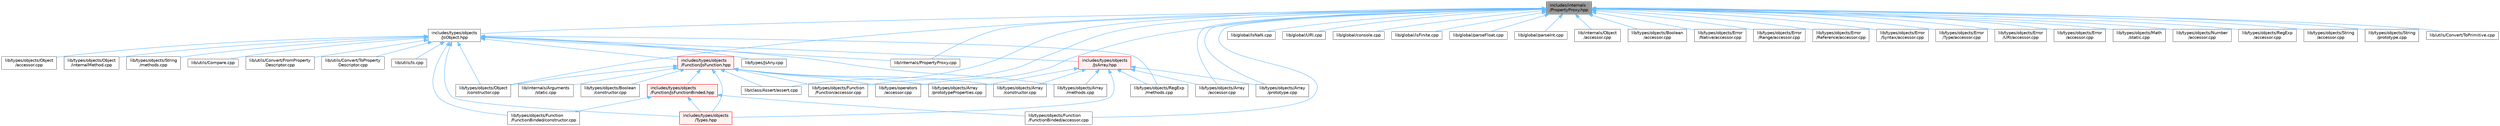 digraph "includes/internals/PropertyProxy.hpp"
{
 // LATEX_PDF_SIZE
  bgcolor="transparent";
  edge [fontname=Helvetica,fontsize=10,labelfontname=Helvetica,labelfontsize=10];
  node [fontname=Helvetica,fontsize=10,shape=box,height=0.2,width=0.4];
  Node1 [id="Node000001",label="includes/internals\l/PropertyProxy.hpp",height=0.2,width=0.4,color="gray40", fillcolor="grey60", style="filled", fontcolor="black",tooltip=" "];
  Node1 -> Node2 [id="edge1_Node000001_Node000002",dir="back",color="steelblue1",style="solid",tooltip=" "];
  Node2 [id="Node000002",label="includes/types/objects\l/JsObject.hpp",height=0.2,width=0.4,color="grey40", fillcolor="white", style="filled",URL="$JsObject_8hpp.html",tooltip=" "];
  Node2 -> Node3 [id="edge2_Node000002_Node000003",dir="back",color="steelblue1",style="solid",tooltip=" "];
  Node3 [id="Node000003",label="includes/types/objects\l/Function/JsFunction.hpp",height=0.2,width=0.4,color="red", fillcolor="#FFF0F0", style="filled",URL="$JsFunction_8hpp.html",tooltip=" "];
  Node3 -> Node4 [id="edge3_Node000003_Node000004",dir="back",color="steelblue1",style="solid",tooltip=" "];
  Node4 [id="Node000004",label="includes/types/objects\l/Function/JsFunctionBinded.hpp",height=0.2,width=0.4,color="red", fillcolor="#FFF0F0", style="filled",URL="$JsFunctionBinded_8hpp.html",tooltip=" "];
  Node4 -> Node5 [id="edge4_Node000004_Node000005",dir="back",color="steelblue1",style="solid",tooltip=" "];
  Node5 [id="Node000005",label="includes/types/objects\l/Types.hpp",height=0.2,width=0.4,color="red", fillcolor="#FFF0F0", style="filled",URL="$objects_2Types_8hpp.html",tooltip=" "];
  Node4 -> Node8 [id="edge5_Node000004_Node000008",dir="back",color="steelblue1",style="solid",tooltip=" "];
  Node8 [id="Node000008",label="lib/types/objects/Function\l/FunctionBinded/accessor.cpp",height=0.2,width=0.4,color="grey40", fillcolor="white", style="filled",URL="$types_2objects_2Function_2FunctionBinded_2accessor_8cpp.html",tooltip=" "];
  Node4 -> Node9 [id="edge6_Node000004_Node000009",dir="back",color="steelblue1",style="solid",tooltip=" "];
  Node9 [id="Node000009",label="lib/types/objects/Function\l/FunctionBinded/constructor.cpp",height=0.2,width=0.4,color="grey40", fillcolor="white", style="filled",URL="$types_2objects_2Function_2FunctionBinded_2constructor_8cpp.html",tooltip=" "];
  Node3 -> Node5 [id="edge7_Node000003_Node000005",dir="back",color="steelblue1",style="solid",tooltip=" "];
  Node3 -> Node11 [id="edge8_Node000003_Node000011",dir="back",color="steelblue1",style="solid",tooltip=" "];
  Node11 [id="Node000011",label="lib/class/Assert/assert.cpp",height=0.2,width=0.4,color="grey40", fillcolor="white", style="filled",URL="$assert_8cpp.html",tooltip=" "];
  Node3 -> Node12 [id="edge9_Node000003_Node000012",dir="back",color="steelblue1",style="solid",tooltip=" "];
  Node12 [id="Node000012",label="lib/internals/Arguments\l/static.cpp",height=0.2,width=0.4,color="grey40", fillcolor="white", style="filled",URL="$internals_2Arguments_2static_8cpp.html",tooltip=" "];
  Node3 -> Node13 [id="edge10_Node000003_Node000013",dir="back",color="steelblue1",style="solid",tooltip=" "];
  Node13 [id="Node000013",label="lib/types/objects/Array\l/constructor.cpp",height=0.2,width=0.4,color="grey40", fillcolor="white", style="filled",URL="$types_2objects_2Array_2constructor_8cpp.html",tooltip=" "];
  Node3 -> Node14 [id="edge11_Node000003_Node000014",dir="back",color="steelblue1",style="solid",tooltip=" "];
  Node14 [id="Node000014",label="lib/types/objects/Array\l/prototypeProperties.cpp",height=0.2,width=0.4,color="grey40", fillcolor="white", style="filled",URL="$Array_2prototypeProperties_8cpp.html",tooltip=" "];
  Node3 -> Node15 [id="edge12_Node000003_Node000015",dir="back",color="steelblue1",style="solid",tooltip=" "];
  Node15 [id="Node000015",label="lib/types/objects/Boolean\l/constructor.cpp",height=0.2,width=0.4,color="grey40", fillcolor="white", style="filled",URL="$types_2objects_2Boolean_2constructor_8cpp.html",tooltip=" "];
  Node3 -> Node26 [id="edge13_Node000003_Node000026",dir="back",color="steelblue1",style="solid",tooltip=" "];
  Node26 [id="Node000026",label="lib/types/objects/Function\l/Function/accessor.cpp",height=0.2,width=0.4,color="grey40", fillcolor="white", style="filled",URL="$types_2objects_2Function_2Function_2accessor_8cpp.html",tooltip=" "];
  Node3 -> Node33 [id="edge14_Node000003_Node000033",dir="back",color="steelblue1",style="solid",tooltip=" "];
  Node33 [id="Node000033",label="lib/types/objects/Object\l/constructor.cpp",height=0.2,width=0.4,color="grey40", fillcolor="white", style="filled",URL="$types_2objects_2Object_2constructor_8cpp.html",tooltip=" "];
  Node3 -> Node41 [id="edge15_Node000003_Node000041",dir="back",color="steelblue1",style="solid",tooltip=" "];
  Node41 [id="Node000041",label="lib/types/operators\l/accessor.cpp",height=0.2,width=0.4,color="grey40", fillcolor="white", style="filled",URL="$types_2operators_2accessor_8cpp.html",tooltip=" "];
  Node2 -> Node42 [id="edge16_Node000002_Node000042",dir="back",color="steelblue1",style="solid",tooltip=" "];
  Node42 [id="Node000042",label="includes/types/objects\l/JsArray.hpp",height=0.2,width=0.4,color="red", fillcolor="#FFF0F0", style="filled",URL="$JsArray_8hpp.html",tooltip=" "];
  Node42 -> Node5 [id="edge17_Node000042_Node000005",dir="back",color="steelblue1",style="solid",tooltip=" "];
  Node42 -> Node43 [id="edge18_Node000042_Node000043",dir="back",color="steelblue1",style="solid",tooltip=" "];
  Node43 [id="Node000043",label="lib/types/objects/Array\l/accessor.cpp",height=0.2,width=0.4,color="grey40", fillcolor="white", style="filled",URL="$types_2objects_2Array_2accessor_8cpp.html",tooltip=" "];
  Node42 -> Node13 [id="edge19_Node000042_Node000013",dir="back",color="steelblue1",style="solid",tooltip=" "];
  Node42 -> Node45 [id="edge20_Node000042_Node000045",dir="back",color="steelblue1",style="solid",tooltip=" "];
  Node45 [id="Node000045",label="lib/types/objects/Array\l/methods.cpp",height=0.2,width=0.4,color="grey40", fillcolor="white", style="filled",URL="$Array_2methods_8cpp.html",tooltip=" "];
  Node42 -> Node46 [id="edge21_Node000042_Node000046",dir="back",color="steelblue1",style="solid",tooltip=" "];
  Node46 [id="Node000046",label="lib/types/objects/Array\l/prototype.cpp",height=0.2,width=0.4,color="grey40", fillcolor="white", style="filled",URL="$Array_2prototype_8cpp.html",tooltip=" "];
  Node42 -> Node14 [id="edge22_Node000042_Node000014",dir="back",color="steelblue1",style="solid",tooltip=" "];
  Node42 -> Node47 [id="edge23_Node000042_Node000047",dir="back",color="steelblue1",style="solid",tooltip=" "];
  Node47 [id="Node000047",label="lib/types/objects/RegExp\l/methods.cpp",height=0.2,width=0.4,color="grey40", fillcolor="white", style="filled",URL="$RegExp_2methods_8cpp.html",tooltip=" "];
  Node2 -> Node5 [id="edge24_Node000002_Node000005",dir="back",color="steelblue1",style="solid",tooltip=" "];
  Node2 -> Node48 [id="edge25_Node000002_Node000048",dir="back",color="steelblue1",style="solid",tooltip=" "];
  Node48 [id="Node000048",label="lib/internals/PropertyProxy.cpp",height=0.2,width=0.4,color="grey40", fillcolor="white", style="filled",URL="$PropertyProxy_8cpp.html",tooltip=" "];
  Node2 -> Node49 [id="edge26_Node000002_Node000049",dir="back",color="steelblue1",style="solid",tooltip=" "];
  Node49 [id="Node000049",label="lib/types/JsAny.cpp",height=0.2,width=0.4,color="grey40", fillcolor="white", style="filled",URL="$JsAny_8cpp.html",tooltip=" "];
  Node2 -> Node45 [id="edge27_Node000002_Node000045",dir="back",color="steelblue1",style="solid",tooltip=" "];
  Node2 -> Node9 [id="edge28_Node000002_Node000009",dir="back",color="steelblue1",style="solid",tooltip=" "];
  Node2 -> Node50 [id="edge29_Node000002_Node000050",dir="back",color="steelblue1",style="solid",tooltip=" "];
  Node50 [id="Node000050",label="lib/types/objects/Object\l/accessor.cpp",height=0.2,width=0.4,color="grey40", fillcolor="white", style="filled",URL="$types_2objects_2Object_2accessor_8cpp.html",tooltip=" "];
  Node2 -> Node33 [id="edge30_Node000002_Node000033",dir="back",color="steelblue1",style="solid",tooltip=" "];
  Node2 -> Node51 [id="edge31_Node000002_Node000051",dir="back",color="steelblue1",style="solid",tooltip=" "];
  Node51 [id="Node000051",label="lib/types/objects/Object\l/internalMethod.cpp",height=0.2,width=0.4,color="grey40", fillcolor="white", style="filled",URL="$types_2objects_2Object_2internalMethod_8cpp.html",tooltip=" "];
  Node2 -> Node47 [id="edge32_Node000002_Node000047",dir="back",color="steelblue1",style="solid",tooltip=" "];
  Node2 -> Node52 [id="edge33_Node000002_Node000052",dir="back",color="steelblue1",style="solid",tooltip=" "];
  Node52 [id="Node000052",label="lib/types/objects/String\l/methods.cpp",height=0.2,width=0.4,color="grey40", fillcolor="white", style="filled",URL="$String_2methods_8cpp.html",tooltip=" "];
  Node2 -> Node53 [id="edge34_Node000002_Node000053",dir="back",color="steelblue1",style="solid",tooltip=" "];
  Node53 [id="Node000053",label="lib/utils/Compare.cpp",height=0.2,width=0.4,color="grey40", fillcolor="white", style="filled",URL="$Compare_8cpp.html",tooltip=" "];
  Node2 -> Node54 [id="edge35_Node000002_Node000054",dir="back",color="steelblue1",style="solid",tooltip=" "];
  Node54 [id="Node000054",label="lib/utils/Convert/FromProperty\lDescriptor.cpp",height=0.2,width=0.4,color="grey40", fillcolor="white", style="filled",URL="$FromPropertyDescriptor_8cpp.html",tooltip=" "];
  Node2 -> Node55 [id="edge36_Node000002_Node000055",dir="back",color="steelblue1",style="solid",tooltip=" "];
  Node55 [id="Node000055",label="lib/utils/Convert/ToProperty\lDescriptor.cpp",height=0.2,width=0.4,color="grey40", fillcolor="white", style="filled",URL="$ToPropertyDescriptor_8cpp.html",tooltip=" "];
  Node2 -> Node56 [id="edge37_Node000002_Node000056",dir="back",color="steelblue1",style="solid",tooltip=" "];
  Node56 [id="Node000056",label="lib/utils/Is.cpp",height=0.2,width=0.4,color="grey40", fillcolor="white", style="filled",URL="$Is_8cpp.html",tooltip=" "];
  Node1 -> Node11 [id="edge38_Node000001_Node000011",dir="back",color="steelblue1",style="solid",tooltip=" "];
  Node1 -> Node57 [id="edge39_Node000001_Node000057",dir="back",color="steelblue1",style="solid",tooltip=" "];
  Node57 [id="Node000057",label="lib/global/IsNaN.cpp",height=0.2,width=0.4,color="grey40", fillcolor="white", style="filled",URL="$IsNaN_8cpp.html",tooltip=" "];
  Node1 -> Node58 [id="edge40_Node000001_Node000058",dir="back",color="steelblue1",style="solid",tooltip=" "];
  Node58 [id="Node000058",label="lib/global/URI.cpp",height=0.2,width=0.4,color="grey40", fillcolor="white", style="filled",URL="$URI_8cpp.html",tooltip=" "];
  Node1 -> Node59 [id="edge41_Node000001_Node000059",dir="back",color="steelblue1",style="solid",tooltip=" "];
  Node59 [id="Node000059",label="lib/global/console.cpp",height=0.2,width=0.4,color="grey40", fillcolor="white", style="filled",URL="$console_8cpp.html",tooltip=" "];
  Node1 -> Node60 [id="edge42_Node000001_Node000060",dir="back",color="steelblue1",style="solid",tooltip=" "];
  Node60 [id="Node000060",label="lib/global/isFinite.cpp",height=0.2,width=0.4,color="grey40", fillcolor="white", style="filled",URL="$isFinite_8cpp.html",tooltip=" "];
  Node1 -> Node61 [id="edge43_Node000001_Node000061",dir="back",color="steelblue1",style="solid",tooltip=" "];
  Node61 [id="Node000061",label="lib/global/parseFloat.cpp",height=0.2,width=0.4,color="grey40", fillcolor="white", style="filled",URL="$parseFloat_8cpp.html",tooltip=" "];
  Node1 -> Node62 [id="edge44_Node000001_Node000062",dir="back",color="steelblue1",style="solid",tooltip=" "];
  Node62 [id="Node000062",label="lib/global/parseInt.cpp",height=0.2,width=0.4,color="grey40", fillcolor="white", style="filled",URL="$parseInt_8cpp.html",tooltip=" "];
  Node1 -> Node63 [id="edge45_Node000001_Node000063",dir="back",color="steelblue1",style="solid",tooltip=" "];
  Node63 [id="Node000063",label="lib/internals/Object\l/accessor.cpp",height=0.2,width=0.4,color="grey40", fillcolor="white", style="filled",URL="$internals_2Object_2accessor_8cpp.html",tooltip=" "];
  Node1 -> Node48 [id="edge46_Node000001_Node000048",dir="back",color="steelblue1",style="solid",tooltip=" "];
  Node1 -> Node43 [id="edge47_Node000001_Node000043",dir="back",color="steelblue1",style="solid",tooltip=" "];
  Node1 -> Node46 [id="edge48_Node000001_Node000046",dir="back",color="steelblue1",style="solid",tooltip=" "];
  Node1 -> Node64 [id="edge49_Node000001_Node000064",dir="back",color="steelblue1",style="solid",tooltip=" "];
  Node64 [id="Node000064",label="lib/types/objects/Boolean\l/accessor.cpp",height=0.2,width=0.4,color="grey40", fillcolor="white", style="filled",URL="$types_2objects_2Boolean_2accessor_8cpp.html",tooltip=" "];
  Node1 -> Node65 [id="edge50_Node000001_Node000065",dir="back",color="steelblue1",style="solid",tooltip=" "];
  Node65 [id="Node000065",label="lib/types/objects/Error\l/Native/accessor.cpp",height=0.2,width=0.4,color="grey40", fillcolor="white", style="filled",URL="$types_2objects_2Error_2Native_2accessor_8cpp.html",tooltip=" "];
  Node1 -> Node66 [id="edge51_Node000001_Node000066",dir="back",color="steelblue1",style="solid",tooltip=" "];
  Node66 [id="Node000066",label="lib/types/objects/Error\l/Range/accessor.cpp",height=0.2,width=0.4,color="grey40", fillcolor="white", style="filled",URL="$types_2objects_2Error_2Range_2accessor_8cpp.html",tooltip=" "];
  Node1 -> Node67 [id="edge52_Node000001_Node000067",dir="back",color="steelblue1",style="solid",tooltip=" "];
  Node67 [id="Node000067",label="lib/types/objects/Error\l/Reference/accessor.cpp",height=0.2,width=0.4,color="grey40", fillcolor="white", style="filled",URL="$types_2objects_2Error_2Reference_2accessor_8cpp.html",tooltip=" "];
  Node1 -> Node68 [id="edge53_Node000001_Node000068",dir="back",color="steelblue1",style="solid",tooltip=" "];
  Node68 [id="Node000068",label="lib/types/objects/Error\l/Syntax/accessor.cpp",height=0.2,width=0.4,color="grey40", fillcolor="white", style="filled",URL="$types_2objects_2Error_2Syntax_2accessor_8cpp.html",tooltip=" "];
  Node1 -> Node69 [id="edge54_Node000001_Node000069",dir="back",color="steelblue1",style="solid",tooltip=" "];
  Node69 [id="Node000069",label="lib/types/objects/Error\l/Type/accessor.cpp",height=0.2,width=0.4,color="grey40", fillcolor="white", style="filled",URL="$types_2objects_2Error_2Type_2accessor_8cpp.html",tooltip=" "];
  Node1 -> Node70 [id="edge55_Node000001_Node000070",dir="back",color="steelblue1",style="solid",tooltip=" "];
  Node70 [id="Node000070",label="lib/types/objects/Error\l/URI/accessor.cpp",height=0.2,width=0.4,color="grey40", fillcolor="white", style="filled",URL="$types_2objects_2Error_2URI_2accessor_8cpp.html",tooltip=" "];
  Node1 -> Node71 [id="edge56_Node000001_Node000071",dir="back",color="steelblue1",style="solid",tooltip=" "];
  Node71 [id="Node000071",label="lib/types/objects/Error\l/accessor.cpp",height=0.2,width=0.4,color="grey40", fillcolor="white", style="filled",URL="$types_2objects_2Error_2accessor_8cpp.html",tooltip=" "];
  Node1 -> Node26 [id="edge57_Node000001_Node000026",dir="back",color="steelblue1",style="solid",tooltip=" "];
  Node1 -> Node8 [id="edge58_Node000001_Node000008",dir="back",color="steelblue1",style="solid",tooltip=" "];
  Node1 -> Node72 [id="edge59_Node000001_Node000072",dir="back",color="steelblue1",style="solid",tooltip=" "];
  Node72 [id="Node000072",label="lib/types/objects/Math\l/static.cpp",height=0.2,width=0.4,color="grey40", fillcolor="white", style="filled",URL="$types_2objects_2Math_2static_8cpp.html",tooltip=" "];
  Node1 -> Node73 [id="edge60_Node000001_Node000073",dir="back",color="steelblue1",style="solid",tooltip=" "];
  Node73 [id="Node000073",label="lib/types/objects/Number\l/accessor.cpp",height=0.2,width=0.4,color="grey40", fillcolor="white", style="filled",URL="$types_2objects_2Number_2accessor_8cpp.html",tooltip=" "];
  Node1 -> Node33 [id="edge61_Node000001_Node000033",dir="back",color="steelblue1",style="solid",tooltip=" "];
  Node1 -> Node74 [id="edge62_Node000001_Node000074",dir="back",color="steelblue1",style="solid",tooltip=" "];
  Node74 [id="Node000074",label="lib/types/objects/RegExp\l/accessor.cpp",height=0.2,width=0.4,color="grey40", fillcolor="white", style="filled",URL="$types_2objects_2RegExp_2accessor_8cpp.html",tooltip=" "];
  Node1 -> Node75 [id="edge63_Node000001_Node000075",dir="back",color="steelblue1",style="solid",tooltip=" "];
  Node75 [id="Node000075",label="lib/types/objects/String\l/accessor.cpp",height=0.2,width=0.4,color="grey40", fillcolor="white", style="filled",URL="$types_2objects_2String_2accessor_8cpp.html",tooltip=" "];
  Node1 -> Node76 [id="edge64_Node000001_Node000076",dir="back",color="steelblue1",style="solid",tooltip=" "];
  Node76 [id="Node000076",label="lib/types/objects/String\l/prototype.cpp",height=0.2,width=0.4,color="grey40", fillcolor="white", style="filled",URL="$String_2prototype_8cpp.html",tooltip=" "];
  Node1 -> Node41 [id="edge65_Node000001_Node000041",dir="back",color="steelblue1",style="solid",tooltip=" "];
  Node1 -> Node77 [id="edge66_Node000001_Node000077",dir="back",color="steelblue1",style="solid",tooltip=" "];
  Node77 [id="Node000077",label="lib/utils/Convert/ToPrimitive.cpp",height=0.2,width=0.4,color="grey40", fillcolor="white", style="filled",URL="$ToPrimitive_8cpp.html",tooltip=" "];
}

